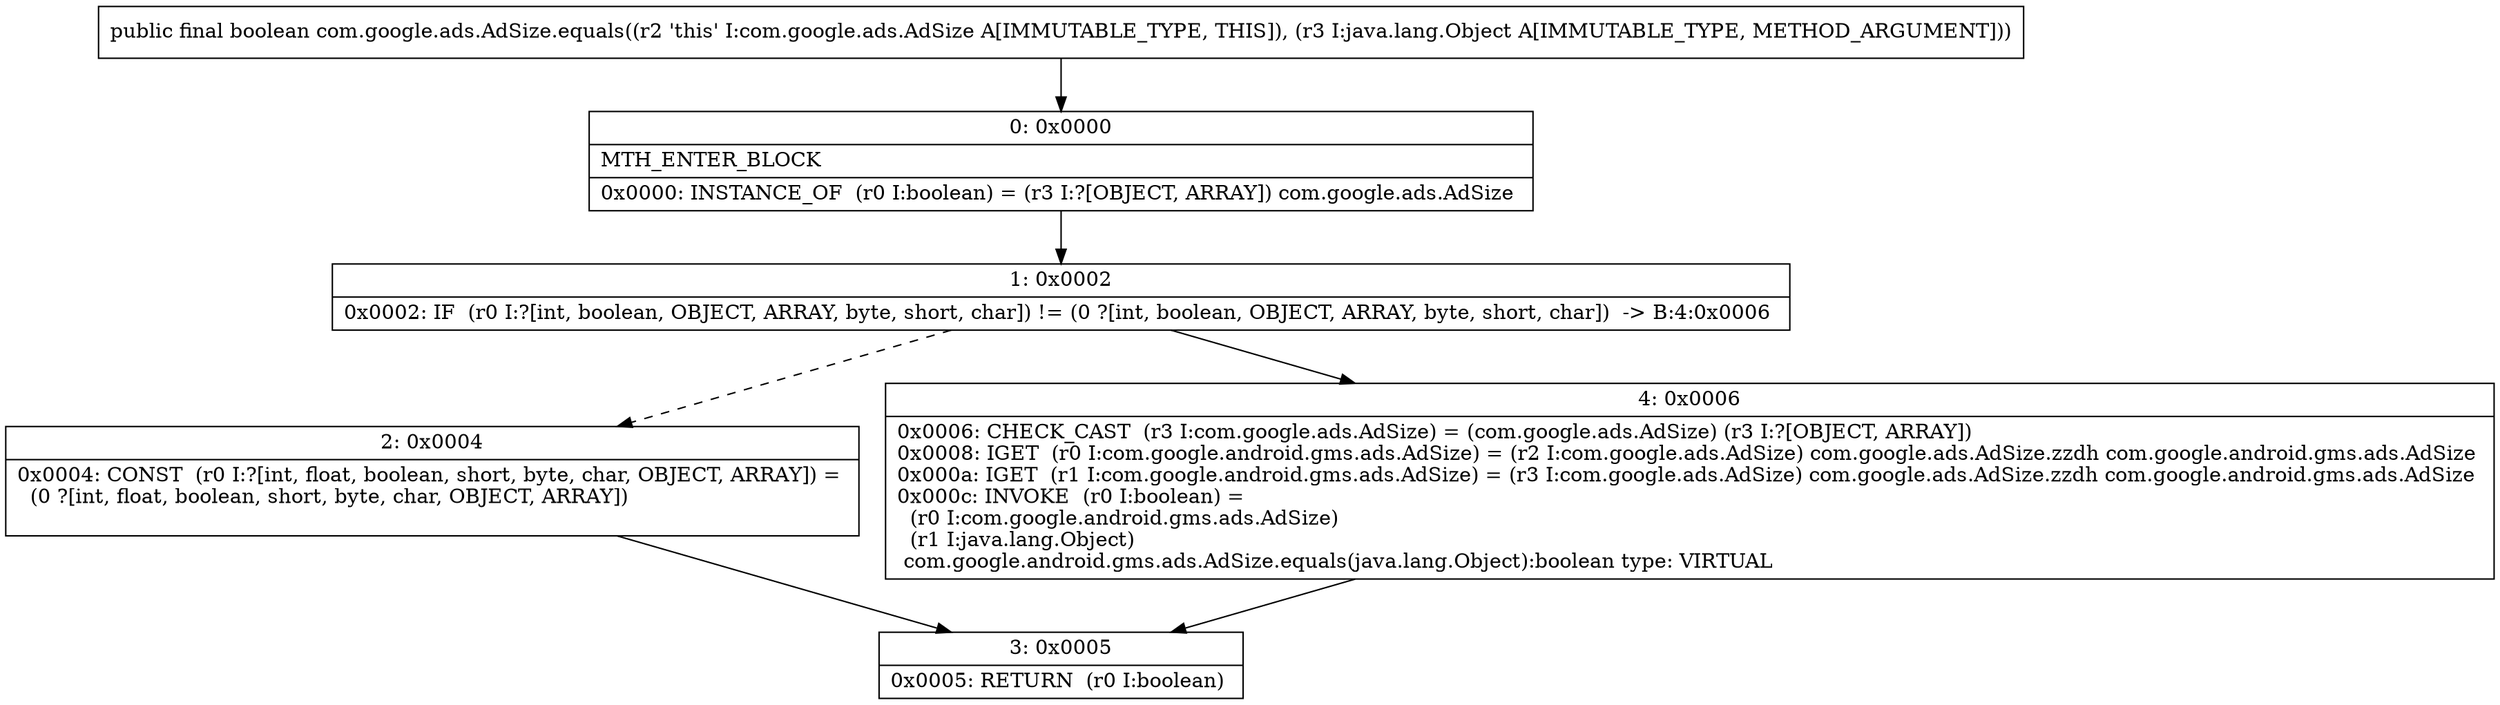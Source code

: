 digraph "CFG forcom.google.ads.AdSize.equals(Ljava\/lang\/Object;)Z" {
Node_0 [shape=record,label="{0\:\ 0x0000|MTH_ENTER_BLOCK\l|0x0000: INSTANCE_OF  (r0 I:boolean) = (r3 I:?[OBJECT, ARRAY]) com.google.ads.AdSize \l}"];
Node_1 [shape=record,label="{1\:\ 0x0002|0x0002: IF  (r0 I:?[int, boolean, OBJECT, ARRAY, byte, short, char]) != (0 ?[int, boolean, OBJECT, ARRAY, byte, short, char])  \-\> B:4:0x0006 \l}"];
Node_2 [shape=record,label="{2\:\ 0x0004|0x0004: CONST  (r0 I:?[int, float, boolean, short, byte, char, OBJECT, ARRAY]) = \l  (0 ?[int, float, boolean, short, byte, char, OBJECT, ARRAY])\l \l}"];
Node_3 [shape=record,label="{3\:\ 0x0005|0x0005: RETURN  (r0 I:boolean) \l}"];
Node_4 [shape=record,label="{4\:\ 0x0006|0x0006: CHECK_CAST  (r3 I:com.google.ads.AdSize) = (com.google.ads.AdSize) (r3 I:?[OBJECT, ARRAY]) \l0x0008: IGET  (r0 I:com.google.android.gms.ads.AdSize) = (r2 I:com.google.ads.AdSize) com.google.ads.AdSize.zzdh com.google.android.gms.ads.AdSize \l0x000a: IGET  (r1 I:com.google.android.gms.ads.AdSize) = (r3 I:com.google.ads.AdSize) com.google.ads.AdSize.zzdh com.google.android.gms.ads.AdSize \l0x000c: INVOKE  (r0 I:boolean) = \l  (r0 I:com.google.android.gms.ads.AdSize)\l  (r1 I:java.lang.Object)\l com.google.android.gms.ads.AdSize.equals(java.lang.Object):boolean type: VIRTUAL \l}"];
MethodNode[shape=record,label="{public final boolean com.google.ads.AdSize.equals((r2 'this' I:com.google.ads.AdSize A[IMMUTABLE_TYPE, THIS]), (r3 I:java.lang.Object A[IMMUTABLE_TYPE, METHOD_ARGUMENT])) }"];
MethodNode -> Node_0;
Node_0 -> Node_1;
Node_1 -> Node_2[style=dashed];
Node_1 -> Node_4;
Node_2 -> Node_3;
Node_4 -> Node_3;
}

